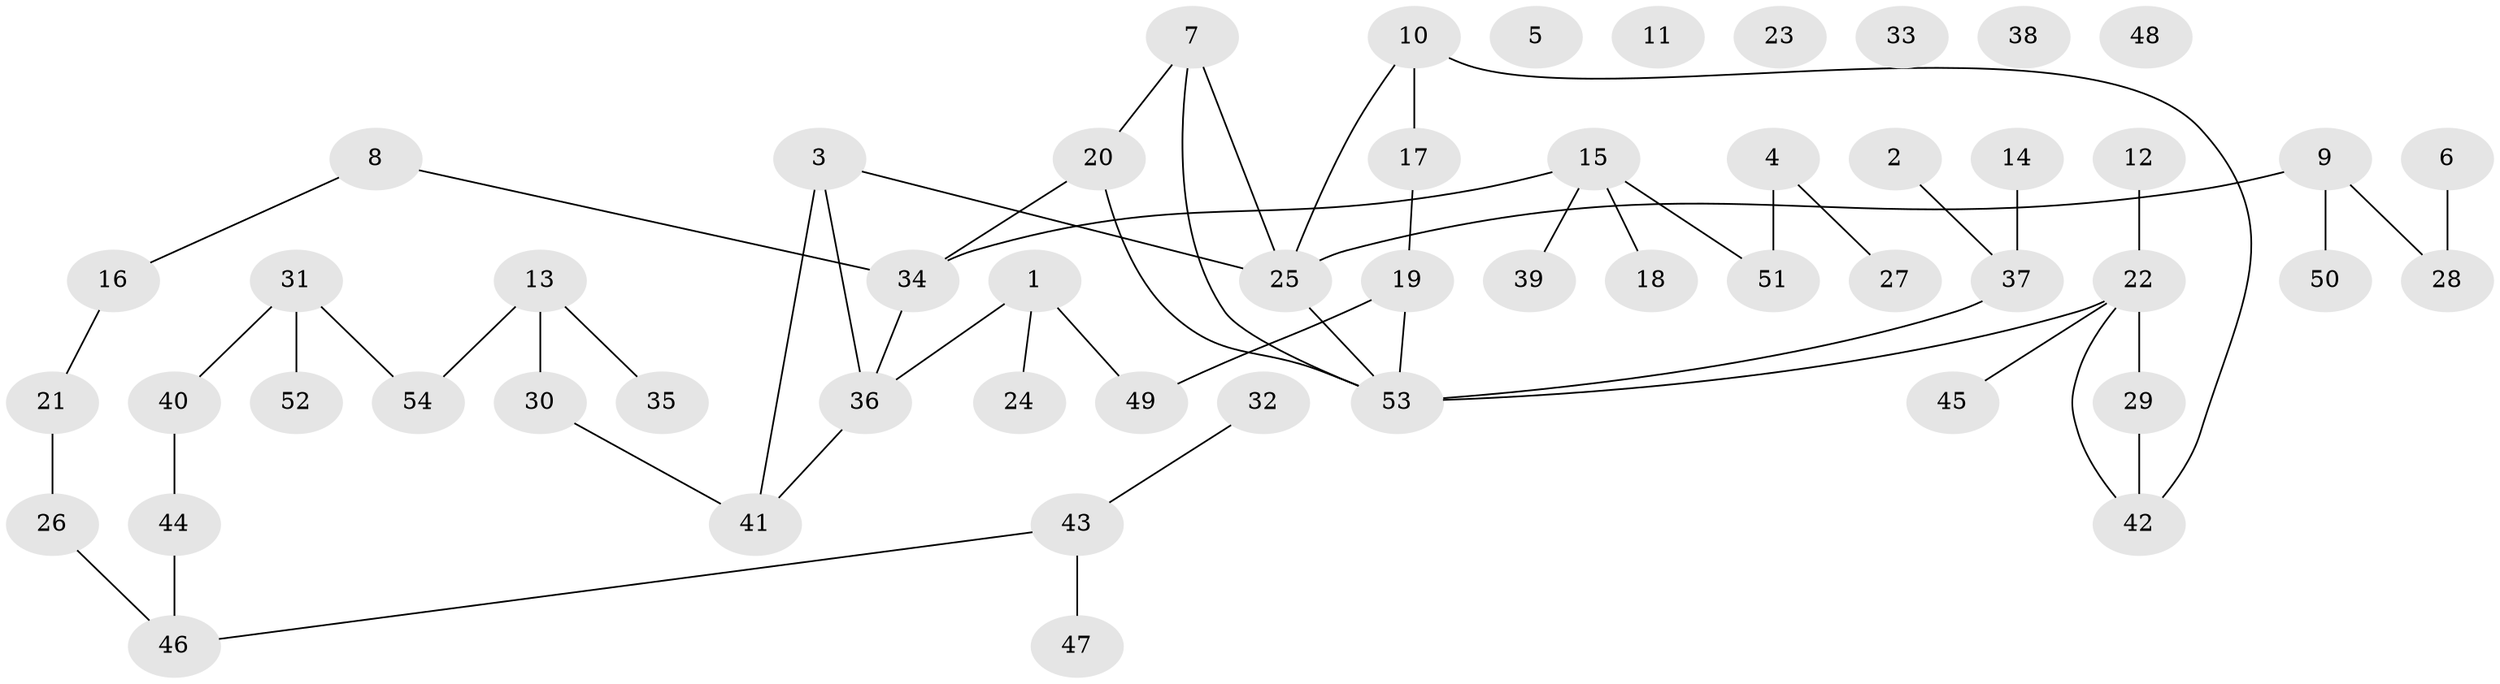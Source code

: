 // Generated by graph-tools (version 1.1) at 2025/00/03/09/25 03:00:48]
// undirected, 54 vertices, 56 edges
graph export_dot {
graph [start="1"]
  node [color=gray90,style=filled];
  1;
  2;
  3;
  4;
  5;
  6;
  7;
  8;
  9;
  10;
  11;
  12;
  13;
  14;
  15;
  16;
  17;
  18;
  19;
  20;
  21;
  22;
  23;
  24;
  25;
  26;
  27;
  28;
  29;
  30;
  31;
  32;
  33;
  34;
  35;
  36;
  37;
  38;
  39;
  40;
  41;
  42;
  43;
  44;
  45;
  46;
  47;
  48;
  49;
  50;
  51;
  52;
  53;
  54;
  1 -- 24;
  1 -- 36;
  1 -- 49;
  2 -- 37;
  3 -- 25;
  3 -- 36;
  3 -- 41;
  4 -- 27;
  4 -- 51;
  6 -- 28;
  7 -- 20;
  7 -- 25;
  7 -- 53;
  8 -- 16;
  8 -- 34;
  9 -- 25;
  9 -- 28;
  9 -- 50;
  10 -- 17;
  10 -- 25;
  10 -- 42;
  12 -- 22;
  13 -- 30;
  13 -- 35;
  13 -- 54;
  14 -- 37;
  15 -- 18;
  15 -- 34;
  15 -- 39;
  15 -- 51;
  16 -- 21;
  17 -- 19;
  19 -- 49;
  19 -- 53;
  20 -- 34;
  20 -- 53;
  21 -- 26;
  22 -- 29;
  22 -- 42;
  22 -- 45;
  22 -- 53;
  25 -- 53;
  26 -- 46;
  29 -- 42;
  30 -- 41;
  31 -- 40;
  31 -- 52;
  31 -- 54;
  32 -- 43;
  34 -- 36;
  36 -- 41;
  37 -- 53;
  40 -- 44;
  43 -- 46;
  43 -- 47;
  44 -- 46;
}
